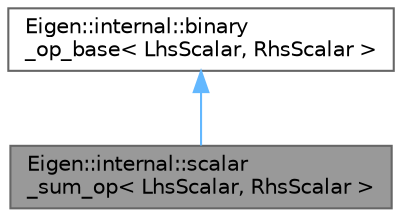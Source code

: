 digraph "Eigen::internal::scalar_sum_op&lt; LhsScalar, RhsScalar &gt;"
{
 // LATEX_PDF_SIZE
  bgcolor="transparent";
  edge [fontname=Helvetica,fontsize=10,labelfontname=Helvetica,labelfontsize=10];
  node [fontname=Helvetica,fontsize=10,shape=box,height=0.2,width=0.4];
  Node1 [id="Node000001",label="Eigen::internal::scalar\l_sum_op\< LhsScalar, RhsScalar \>",height=0.2,width=0.4,color="gray40", fillcolor="grey60", style="filled", fontcolor="black",tooltip=" "];
  Node2 -> Node1 [id="edge1_Node000001_Node000002",dir="back",color="steelblue1",style="solid",tooltip=" "];
  Node2 [id="Node000002",label="Eigen::internal::binary\l_op_base\< LhsScalar, RhsScalar \>",height=0.2,width=0.4,color="gray40", fillcolor="white", style="filled",URL="$struct_eigen_1_1internal_1_1binary__op__base.html",tooltip=" "];
}
